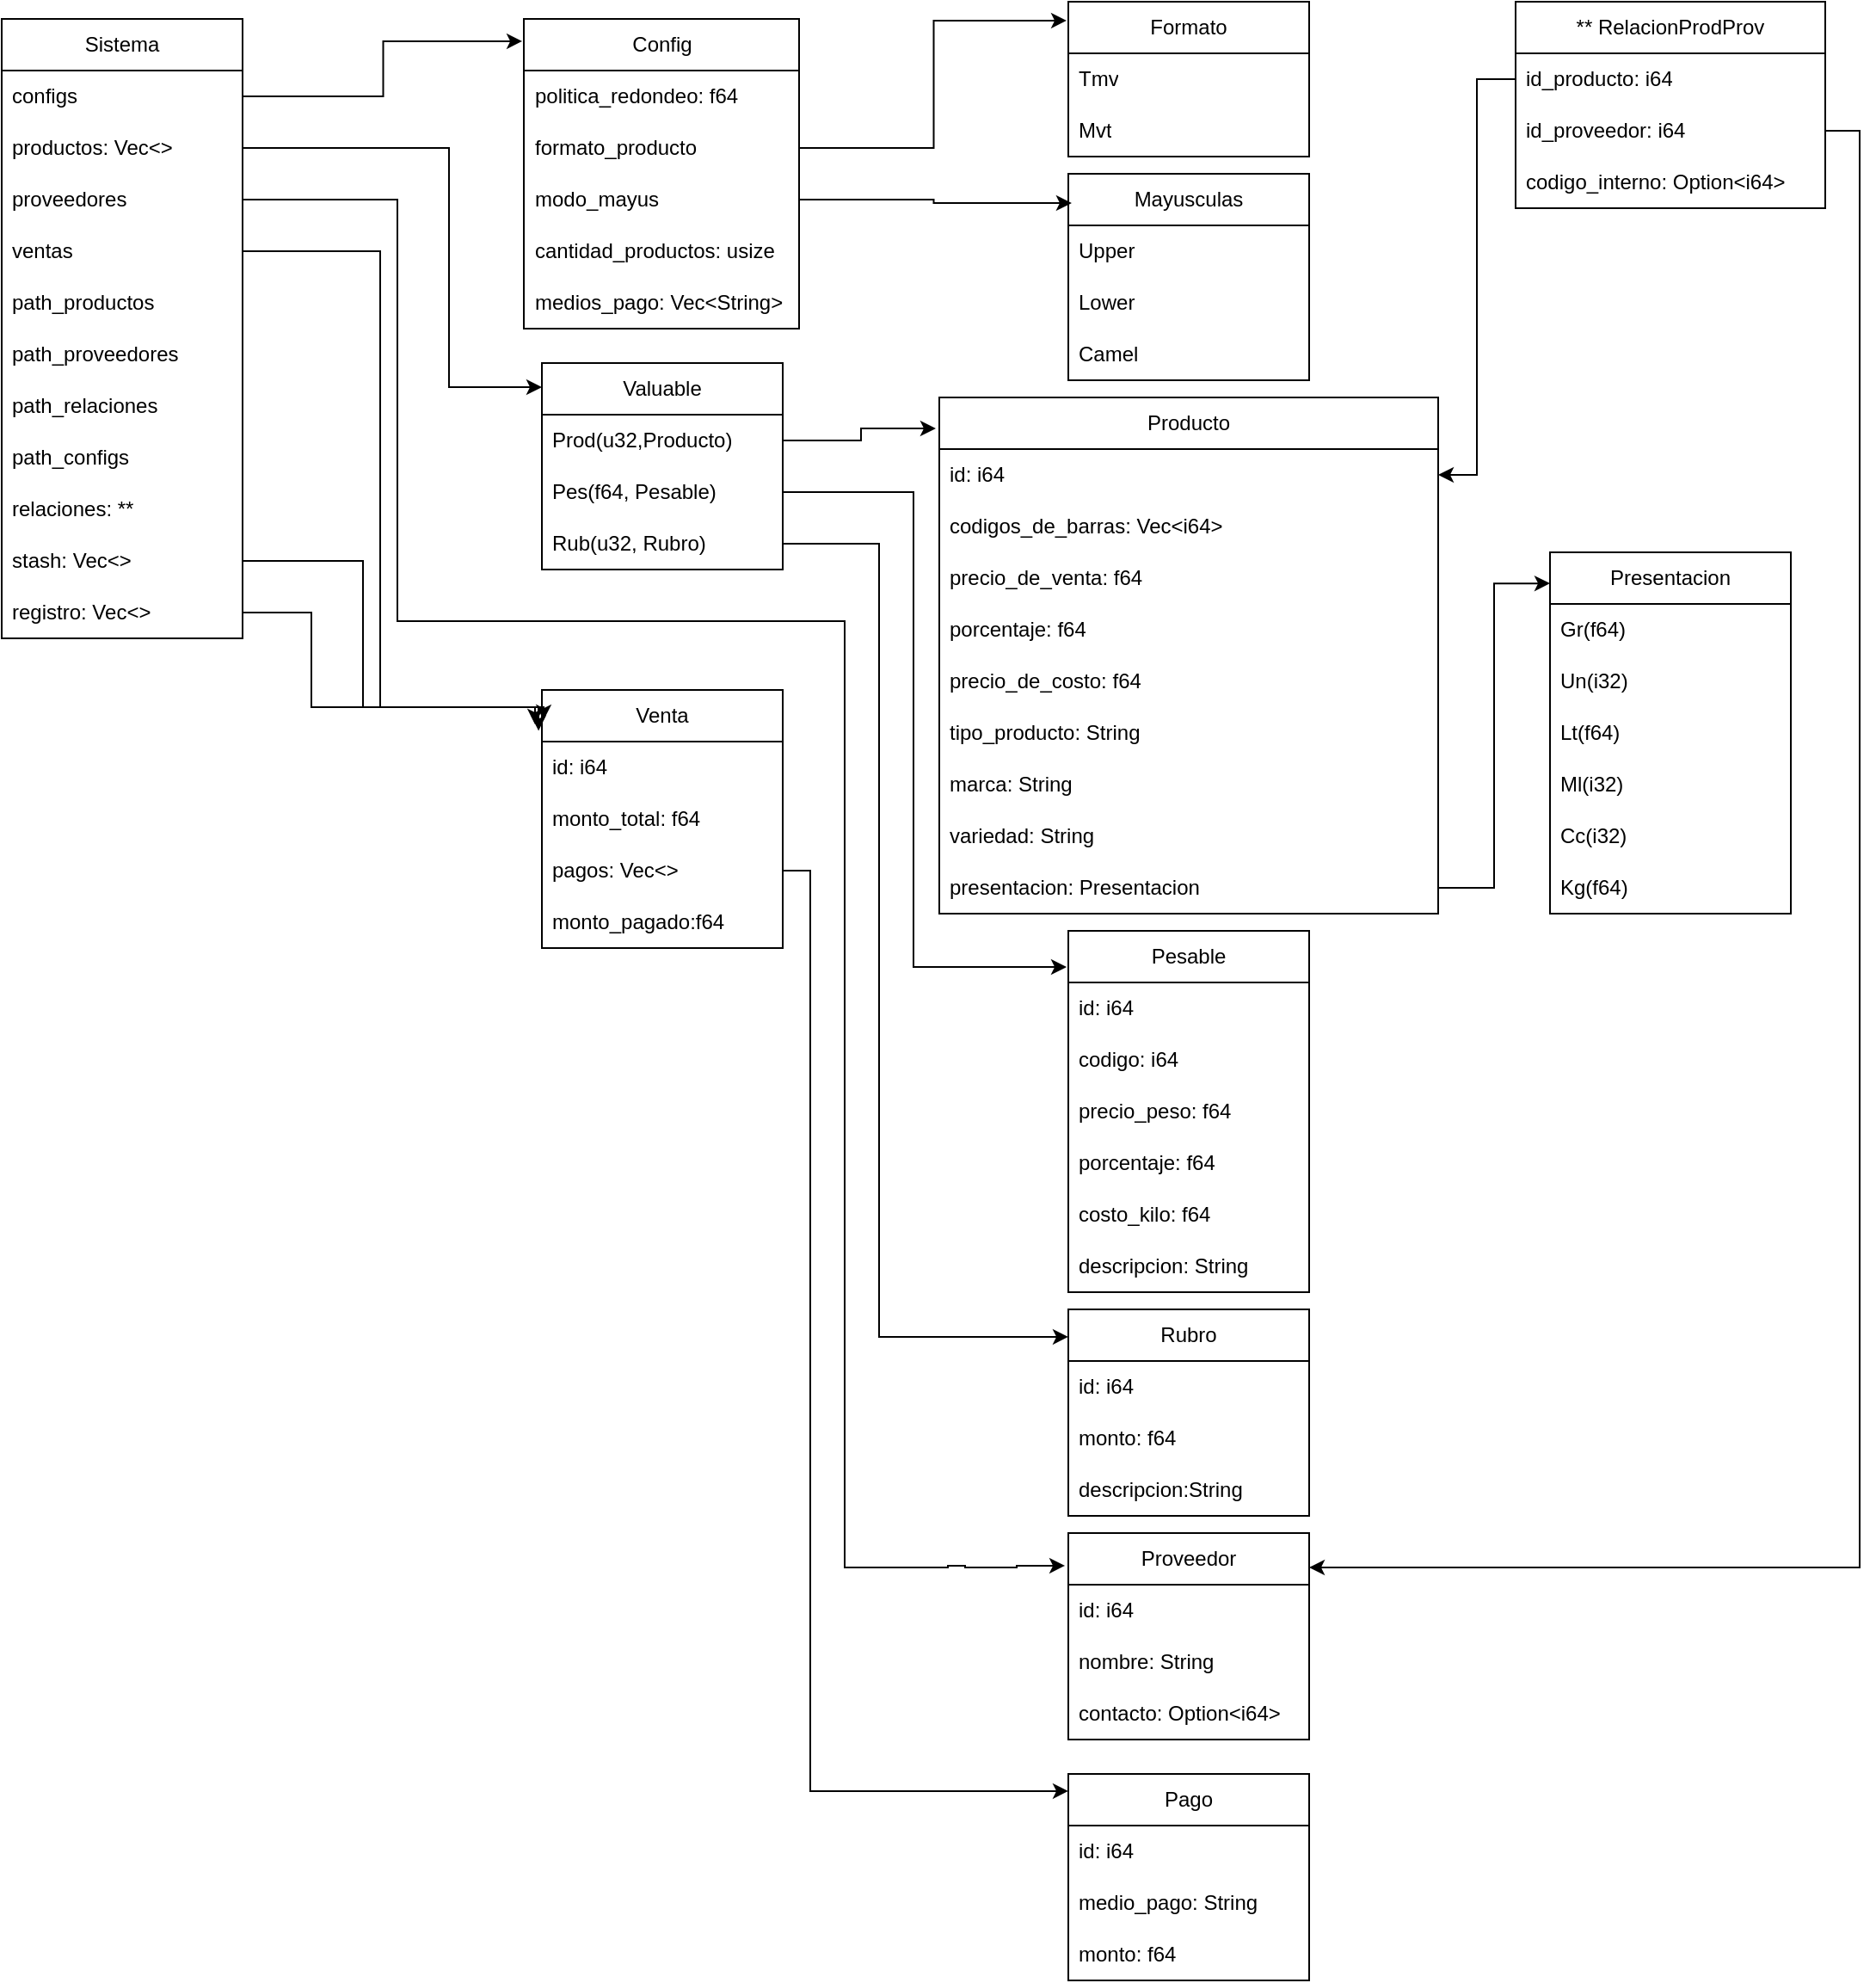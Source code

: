 <mxfile version="22.1.16" type="github">
  <diagram name="Página-1" id="ZlQyiPSFrL7CcYV8kKTX">
    <mxGraphModel dx="880" dy="452" grid="1" gridSize="10" guides="1" tooltips="1" connect="1" arrows="1" fold="1" page="1" pageScale="1" pageWidth="827" pageHeight="1169" math="0" shadow="0">
      <root>
        <mxCell id="0" />
        <mxCell id="1" parent="0" />
        <mxCell id="BwbXATqt2oTvsvLEoZ2m-17" value="Sistema" style="swimlane;fontStyle=0;childLayout=stackLayout;horizontal=1;startSize=30;horizontalStack=0;resizeParent=1;resizeParentMax=0;resizeLast=0;collapsible=1;marginBottom=0;whiteSpace=wrap;html=1;" parent="1" vertex="1">
          <mxGeometry x="30" y="20" width="140" height="360" as="geometry" />
        </mxCell>
        <mxCell id="BwbXATqt2oTvsvLEoZ2m-18" value="configs" style="text;strokeColor=none;fillColor=none;align=left;verticalAlign=middle;spacingLeft=4;spacingRight=4;overflow=hidden;points=[[0,0.5],[1,0.5]];portConstraint=eastwest;rotatable=0;whiteSpace=wrap;html=1;" parent="BwbXATqt2oTvsvLEoZ2m-17" vertex="1">
          <mxGeometry y="30" width="140" height="30" as="geometry" />
        </mxCell>
        <mxCell id="BwbXATqt2oTvsvLEoZ2m-19" value="productos: Vec&amp;lt;&amp;gt;" style="text;strokeColor=none;fillColor=none;align=left;verticalAlign=middle;spacingLeft=4;spacingRight=4;overflow=hidden;points=[[0,0.5],[1,0.5]];portConstraint=eastwest;rotatable=0;whiteSpace=wrap;html=1;" parent="BwbXATqt2oTvsvLEoZ2m-17" vertex="1">
          <mxGeometry y="60" width="140" height="30" as="geometry" />
        </mxCell>
        <mxCell id="BwbXATqt2oTvsvLEoZ2m-21" value="&lt;div&gt;proveedores&lt;/div&gt;" style="text;strokeColor=none;fillColor=none;align=left;verticalAlign=middle;spacingLeft=4;spacingRight=4;overflow=hidden;points=[[0,0.5],[1,0.5]];portConstraint=eastwest;rotatable=0;whiteSpace=wrap;html=1;" parent="BwbXATqt2oTvsvLEoZ2m-17" vertex="1">
          <mxGeometry y="90" width="140" height="30" as="geometry" />
        </mxCell>
        <mxCell id="BwbXATqt2oTvsvLEoZ2m-20" value="ventas" style="text;strokeColor=none;fillColor=none;align=left;verticalAlign=middle;spacingLeft=4;spacingRight=4;overflow=hidden;points=[[0,0.5],[1,0.5]];portConstraint=eastwest;rotatable=0;whiteSpace=wrap;html=1;" parent="BwbXATqt2oTvsvLEoZ2m-17" vertex="1">
          <mxGeometry y="120" width="140" height="30" as="geometry" />
        </mxCell>
        <mxCell id="BwbXATqt2oTvsvLEoZ2m-22" value="path_productos" style="text;strokeColor=none;fillColor=none;align=left;verticalAlign=middle;spacingLeft=4;spacingRight=4;overflow=hidden;points=[[0,0.5],[1,0.5]];portConstraint=eastwest;rotatable=0;whiteSpace=wrap;html=1;" parent="BwbXATqt2oTvsvLEoZ2m-17" vertex="1">
          <mxGeometry y="150" width="140" height="30" as="geometry" />
        </mxCell>
        <mxCell id="BwbXATqt2oTvsvLEoZ2m-23" value="path_proveedores" style="text;strokeColor=none;fillColor=none;align=left;verticalAlign=middle;spacingLeft=4;spacingRight=4;overflow=hidden;points=[[0,0.5],[1,0.5]];portConstraint=eastwest;rotatable=0;whiteSpace=wrap;html=1;" parent="BwbXATqt2oTvsvLEoZ2m-17" vertex="1">
          <mxGeometry y="180" width="140" height="30" as="geometry" />
        </mxCell>
        <mxCell id="BwbXATqt2oTvsvLEoZ2m-24" value="path_relaciones" style="text;strokeColor=none;fillColor=none;align=left;verticalAlign=middle;spacingLeft=4;spacingRight=4;overflow=hidden;points=[[0,0.5],[1,0.5]];portConstraint=eastwest;rotatable=0;whiteSpace=wrap;html=1;" parent="BwbXATqt2oTvsvLEoZ2m-17" vertex="1">
          <mxGeometry y="210" width="140" height="30" as="geometry" />
        </mxCell>
        <mxCell id="BwbXATqt2oTvsvLEoZ2m-25" value="path_configs" style="text;strokeColor=none;fillColor=none;align=left;verticalAlign=middle;spacingLeft=4;spacingRight=4;overflow=hidden;points=[[0,0.5],[1,0.5]];portConstraint=eastwest;rotatable=0;whiteSpace=wrap;html=1;" parent="BwbXATqt2oTvsvLEoZ2m-17" vertex="1">
          <mxGeometry y="240" width="140" height="30" as="geometry" />
        </mxCell>
        <mxCell id="BwbXATqt2oTvsvLEoZ2m-26" value="relaciones: **" style="text;strokeColor=none;fillColor=none;align=left;verticalAlign=middle;spacingLeft=4;spacingRight=4;overflow=hidden;points=[[0,0.5],[1,0.5]];portConstraint=eastwest;rotatable=0;whiteSpace=wrap;html=1;" parent="BwbXATqt2oTvsvLEoZ2m-17" vertex="1">
          <mxGeometry y="270" width="140" height="30" as="geometry" />
        </mxCell>
        <mxCell id="s-AQUnNr_DGzZ8hFgdeD-7" style="edgeStyle=orthogonalEdgeStyle;rounded=0;orthogonalLoop=1;jettySize=auto;html=1;" parent="BwbXATqt2oTvsvLEoZ2m-17" source="BwbXATqt2oTvsvLEoZ2m-27" edge="1">
          <mxGeometry relative="1" as="geometry">
            <mxPoint x="310" y="410" as="targetPoint" />
            <Array as="points">
              <mxPoint x="210" y="315" />
              <mxPoint x="210" y="400" />
              <mxPoint x="310" y="400" />
            </Array>
          </mxGeometry>
        </mxCell>
        <mxCell id="BwbXATqt2oTvsvLEoZ2m-27" value="stash: Vec&amp;lt;&amp;gt;" style="text;strokeColor=none;fillColor=none;align=left;verticalAlign=middle;spacingLeft=4;spacingRight=4;overflow=hidden;points=[[0,0.5],[1,0.5]];portConstraint=eastwest;rotatable=0;whiteSpace=wrap;html=1;" parent="BwbXATqt2oTvsvLEoZ2m-17" vertex="1">
          <mxGeometry y="300" width="140" height="30" as="geometry" />
        </mxCell>
        <mxCell id="BwbXATqt2oTvsvLEoZ2m-28" value="registro: Vec&amp;lt;&amp;gt;" style="text;strokeColor=none;fillColor=none;align=left;verticalAlign=middle;spacingLeft=4;spacingRight=4;overflow=hidden;points=[[0,0.5],[1,0.5]];portConstraint=eastwest;rotatable=0;whiteSpace=wrap;html=1;" parent="BwbXATqt2oTvsvLEoZ2m-17" vertex="1">
          <mxGeometry y="330" width="140" height="30" as="geometry" />
        </mxCell>
        <mxCell id="BwbXATqt2oTvsvLEoZ2m-29" value="&lt;div&gt;Config&lt;/div&gt;" style="swimlane;fontStyle=0;childLayout=stackLayout;horizontal=1;startSize=30;horizontalStack=0;resizeParent=1;resizeParentMax=0;resizeLast=0;collapsible=1;marginBottom=0;whiteSpace=wrap;html=1;" parent="1" vertex="1">
          <mxGeometry x="333.5" y="20" width="160" height="180" as="geometry" />
        </mxCell>
        <mxCell id="BwbXATqt2oTvsvLEoZ2m-30" value="politica_redondeo: f64" style="text;strokeColor=none;fillColor=none;align=left;verticalAlign=middle;spacingLeft=4;spacingRight=4;overflow=hidden;points=[[0,0.5],[1,0.5]];portConstraint=eastwest;rotatable=0;whiteSpace=wrap;html=1;" parent="BwbXATqt2oTvsvLEoZ2m-29" vertex="1">
          <mxGeometry y="30" width="160" height="30" as="geometry" />
        </mxCell>
        <mxCell id="BwbXATqt2oTvsvLEoZ2m-31" value="formato_producto" style="text;strokeColor=none;fillColor=none;align=left;verticalAlign=middle;spacingLeft=4;spacingRight=4;overflow=hidden;points=[[0,0.5],[1,0.5]];portConstraint=eastwest;rotatable=0;whiteSpace=wrap;html=1;" parent="BwbXATqt2oTvsvLEoZ2m-29" vertex="1">
          <mxGeometry y="60" width="160" height="30" as="geometry" />
        </mxCell>
        <mxCell id="BwbXATqt2oTvsvLEoZ2m-32" value="modo_mayus" style="text;strokeColor=none;fillColor=none;align=left;verticalAlign=middle;spacingLeft=4;spacingRight=4;overflow=hidden;points=[[0,0.5],[1,0.5]];portConstraint=eastwest;rotatable=0;whiteSpace=wrap;html=1;" parent="BwbXATqt2oTvsvLEoZ2m-29" vertex="1">
          <mxGeometry y="90" width="160" height="30" as="geometry" />
        </mxCell>
        <mxCell id="BwbXATqt2oTvsvLEoZ2m-33" value="cantidad_productos: usize" style="text;strokeColor=none;fillColor=none;align=left;verticalAlign=middle;spacingLeft=4;spacingRight=4;overflow=hidden;points=[[0,0.5],[1,0.5]];portConstraint=eastwest;rotatable=0;whiteSpace=wrap;html=1;" parent="BwbXATqt2oTvsvLEoZ2m-29" vertex="1">
          <mxGeometry y="120" width="160" height="30" as="geometry" />
        </mxCell>
        <mxCell id="BwbXATqt2oTvsvLEoZ2m-34" value="medios_pago: Vec&amp;lt;String&amp;gt;" style="text;strokeColor=none;fillColor=none;align=left;verticalAlign=middle;spacingLeft=4;spacingRight=4;overflow=hidden;points=[[0,0.5],[1,0.5]];portConstraint=eastwest;rotatable=0;whiteSpace=wrap;html=1;" parent="BwbXATqt2oTvsvLEoZ2m-29" vertex="1">
          <mxGeometry y="150" width="160" height="30" as="geometry" />
        </mxCell>
        <mxCell id="BwbXATqt2oTvsvLEoZ2m-35" style="edgeStyle=orthogonalEdgeStyle;rounded=0;orthogonalLoop=1;jettySize=auto;html=1;entryX=-0.006;entryY=0.072;entryDx=0;entryDy=0;entryPerimeter=0;" parent="1" source="BwbXATqt2oTvsvLEoZ2m-18" target="BwbXATqt2oTvsvLEoZ2m-29" edge="1">
          <mxGeometry relative="1" as="geometry" />
        </mxCell>
        <mxCell id="BwbXATqt2oTvsvLEoZ2m-36" value="Formato" style="swimlane;fontStyle=0;childLayout=stackLayout;horizontal=1;startSize=30;horizontalStack=0;resizeParent=1;resizeParentMax=0;resizeLast=0;collapsible=1;marginBottom=0;whiteSpace=wrap;html=1;" parent="1" vertex="1">
          <mxGeometry x="650" y="10" width="140" height="90" as="geometry">
            <mxRectangle x="650" y="10" width="90" height="30" as="alternateBounds" />
          </mxGeometry>
        </mxCell>
        <mxCell id="BwbXATqt2oTvsvLEoZ2m-37" value="Tmv" style="text;strokeColor=none;fillColor=none;align=left;verticalAlign=middle;spacingLeft=4;spacingRight=4;overflow=hidden;points=[[0,0.5],[1,0.5]];portConstraint=eastwest;rotatable=0;whiteSpace=wrap;html=1;" parent="BwbXATqt2oTvsvLEoZ2m-36" vertex="1">
          <mxGeometry y="30" width="140" height="30" as="geometry" />
        </mxCell>
        <mxCell id="BwbXATqt2oTvsvLEoZ2m-38" value="Mvt" style="text;strokeColor=none;fillColor=none;align=left;verticalAlign=middle;spacingLeft=4;spacingRight=4;overflow=hidden;points=[[0,0.5],[1,0.5]];portConstraint=eastwest;rotatable=0;whiteSpace=wrap;html=1;" parent="BwbXATqt2oTvsvLEoZ2m-36" vertex="1">
          <mxGeometry y="60" width="140" height="30" as="geometry" />
        </mxCell>
        <mxCell id="BwbXATqt2oTvsvLEoZ2m-40" style="edgeStyle=orthogonalEdgeStyle;rounded=0;orthogonalLoop=1;jettySize=auto;html=1;entryX=-0.007;entryY=0.122;entryDx=0;entryDy=0;entryPerimeter=0;" parent="1" source="BwbXATqt2oTvsvLEoZ2m-31" target="BwbXATqt2oTvsvLEoZ2m-36" edge="1">
          <mxGeometry relative="1" as="geometry" />
        </mxCell>
        <mxCell id="BwbXATqt2oTvsvLEoZ2m-41" value="Mayusculas" style="swimlane;fontStyle=0;childLayout=stackLayout;horizontal=1;startSize=30;horizontalStack=0;resizeParent=1;resizeParentMax=0;resizeLast=0;collapsible=1;marginBottom=0;whiteSpace=wrap;html=1;" parent="1" vertex="1">
          <mxGeometry x="650" y="110" width="140" height="120" as="geometry" />
        </mxCell>
        <mxCell id="BwbXATqt2oTvsvLEoZ2m-42" value="Upper" style="text;strokeColor=none;fillColor=none;align=left;verticalAlign=middle;spacingLeft=4;spacingRight=4;overflow=hidden;points=[[0,0.5],[1,0.5]];portConstraint=eastwest;rotatable=0;whiteSpace=wrap;html=1;" parent="BwbXATqt2oTvsvLEoZ2m-41" vertex="1">
          <mxGeometry y="30" width="140" height="30" as="geometry" />
        </mxCell>
        <mxCell id="BwbXATqt2oTvsvLEoZ2m-43" value="Lower" style="text;strokeColor=none;fillColor=none;align=left;verticalAlign=middle;spacingLeft=4;spacingRight=4;overflow=hidden;points=[[0,0.5],[1,0.5]];portConstraint=eastwest;rotatable=0;whiteSpace=wrap;html=1;" parent="BwbXATqt2oTvsvLEoZ2m-41" vertex="1">
          <mxGeometry y="60" width="140" height="30" as="geometry" />
        </mxCell>
        <mxCell id="BwbXATqt2oTvsvLEoZ2m-44" value="Camel" style="text;strokeColor=none;fillColor=none;align=left;verticalAlign=middle;spacingLeft=4;spacingRight=4;overflow=hidden;points=[[0,0.5],[1,0.5]];portConstraint=eastwest;rotatable=0;whiteSpace=wrap;html=1;" parent="BwbXATqt2oTvsvLEoZ2m-41" vertex="1">
          <mxGeometry y="90" width="140" height="30" as="geometry" />
        </mxCell>
        <mxCell id="BwbXATqt2oTvsvLEoZ2m-45" style="edgeStyle=orthogonalEdgeStyle;rounded=0;orthogonalLoop=1;jettySize=auto;html=1;entryX=0.014;entryY=0.142;entryDx=0;entryDy=0;entryPerimeter=0;" parent="1" source="BwbXATqt2oTvsvLEoZ2m-32" target="BwbXATqt2oTvsvLEoZ2m-41" edge="1">
          <mxGeometry relative="1" as="geometry" />
        </mxCell>
        <mxCell id="BwbXATqt2oTvsvLEoZ2m-46" value="Valuable" style="swimlane;fontStyle=0;childLayout=stackLayout;horizontal=1;startSize=30;horizontalStack=0;resizeParent=1;resizeParentMax=0;resizeLast=0;collapsible=1;marginBottom=0;whiteSpace=wrap;html=1;" parent="1" vertex="1">
          <mxGeometry x="344" y="220" width="140" height="120" as="geometry" />
        </mxCell>
        <mxCell id="BwbXATqt2oTvsvLEoZ2m-47" value="Prod(u32,Producto)" style="text;strokeColor=none;fillColor=none;align=left;verticalAlign=middle;spacingLeft=4;spacingRight=4;overflow=hidden;points=[[0,0.5],[1,0.5]];portConstraint=eastwest;rotatable=0;whiteSpace=wrap;html=1;" parent="BwbXATqt2oTvsvLEoZ2m-46" vertex="1">
          <mxGeometry y="30" width="140" height="30" as="geometry" />
        </mxCell>
        <mxCell id="BwbXATqt2oTvsvLEoZ2m-48" value="Pes(f64, Pesable)" style="text;strokeColor=none;fillColor=none;align=left;verticalAlign=middle;spacingLeft=4;spacingRight=4;overflow=hidden;points=[[0,0.5],[1,0.5]];portConstraint=eastwest;rotatable=0;whiteSpace=wrap;html=1;" parent="BwbXATqt2oTvsvLEoZ2m-46" vertex="1">
          <mxGeometry y="60" width="140" height="30" as="geometry" />
        </mxCell>
        <mxCell id="BwbXATqt2oTvsvLEoZ2m-49" value="Rub(u32, Rubro)" style="text;strokeColor=none;fillColor=none;align=left;verticalAlign=middle;spacingLeft=4;spacingRight=4;overflow=hidden;points=[[0,0.5],[1,0.5]];portConstraint=eastwest;rotatable=0;whiteSpace=wrap;html=1;" parent="BwbXATqt2oTvsvLEoZ2m-46" vertex="1">
          <mxGeometry y="90" width="140" height="30" as="geometry" />
        </mxCell>
        <mxCell id="BwbXATqt2oTvsvLEoZ2m-50" style="edgeStyle=orthogonalEdgeStyle;rounded=0;orthogonalLoop=1;jettySize=auto;html=1;entryX=0;entryY=0.117;entryDx=0;entryDy=0;entryPerimeter=0;" parent="1" source="BwbXATqt2oTvsvLEoZ2m-19" target="BwbXATqt2oTvsvLEoZ2m-46" edge="1">
          <mxGeometry relative="1" as="geometry">
            <Array as="points">
              <mxPoint x="290" y="95" />
              <mxPoint x="290" y="234" />
            </Array>
          </mxGeometry>
        </mxCell>
        <mxCell id="BwbXATqt2oTvsvLEoZ2m-51" value="Producto" style="swimlane;fontStyle=0;childLayout=stackLayout;horizontal=1;startSize=30;horizontalStack=0;resizeParent=1;resizeParentMax=0;resizeLast=0;collapsible=1;marginBottom=0;whiteSpace=wrap;html=1;" parent="1" vertex="1">
          <mxGeometry x="575" y="240" width="290" height="300" as="geometry">
            <mxRectangle x="575" y="240" width="90" height="30" as="alternateBounds" />
          </mxGeometry>
        </mxCell>
        <mxCell id="BwbXATqt2oTvsvLEoZ2m-52" value="id: i64" style="text;strokeColor=none;fillColor=none;align=left;verticalAlign=middle;spacingLeft=4;spacingRight=4;overflow=hidden;points=[[0,0.5],[1,0.5]];portConstraint=eastwest;rotatable=0;whiteSpace=wrap;html=1;" parent="BwbXATqt2oTvsvLEoZ2m-51" vertex="1">
          <mxGeometry y="30" width="290" height="30" as="geometry" />
        </mxCell>
        <mxCell id="BwbXATqt2oTvsvLEoZ2m-53" value="&lt;div&gt;codigos_de_barras: Vec&amp;lt;i64&amp;gt;&lt;/div&gt;" style="text;strokeColor=none;fillColor=none;align=left;verticalAlign=middle;spacingLeft=4;spacingRight=4;overflow=hidden;points=[[0,0.5],[1,0.5]];portConstraint=eastwest;rotatable=0;whiteSpace=wrap;html=1;" parent="BwbXATqt2oTvsvLEoZ2m-51" vertex="1">
          <mxGeometry y="60" width="290" height="30" as="geometry" />
        </mxCell>
        <mxCell id="BwbXATqt2oTvsvLEoZ2m-54" value="precio_de_venta: f64" style="text;strokeColor=none;fillColor=none;align=left;verticalAlign=middle;spacingLeft=4;spacingRight=4;overflow=hidden;points=[[0,0.5],[1,0.5]];portConstraint=eastwest;rotatable=0;whiteSpace=wrap;html=1;" parent="BwbXATqt2oTvsvLEoZ2m-51" vertex="1">
          <mxGeometry y="90" width="290" height="30" as="geometry" />
        </mxCell>
        <mxCell id="BwbXATqt2oTvsvLEoZ2m-62" value="porcentaje: f64" style="text;strokeColor=none;fillColor=none;align=left;verticalAlign=middle;spacingLeft=4;spacingRight=4;overflow=hidden;points=[[0,0.5],[1,0.5]];portConstraint=eastwest;rotatable=0;whiteSpace=wrap;html=1;" parent="BwbXATqt2oTvsvLEoZ2m-51" vertex="1">
          <mxGeometry y="120" width="290" height="30" as="geometry" />
        </mxCell>
        <mxCell id="BwbXATqt2oTvsvLEoZ2m-64" value="precio_de_costo: f64" style="text;strokeColor=none;fillColor=none;align=left;verticalAlign=middle;spacingLeft=4;spacingRight=4;overflow=hidden;points=[[0,0.5],[1,0.5]];portConstraint=eastwest;rotatable=0;whiteSpace=wrap;html=1;" parent="BwbXATqt2oTvsvLEoZ2m-51" vertex="1">
          <mxGeometry y="150" width="290" height="30" as="geometry" />
        </mxCell>
        <mxCell id="BwbXATqt2oTvsvLEoZ2m-65" value="tipo_producto: String" style="text;strokeColor=none;fillColor=none;align=left;verticalAlign=middle;spacingLeft=4;spacingRight=4;overflow=hidden;points=[[0,0.5],[1,0.5]];portConstraint=eastwest;rotatable=0;whiteSpace=wrap;html=1;" parent="BwbXATqt2oTvsvLEoZ2m-51" vertex="1">
          <mxGeometry y="180" width="290" height="30" as="geometry" />
        </mxCell>
        <mxCell id="BwbXATqt2oTvsvLEoZ2m-66" value="&lt;div&gt;marca: String&lt;/div&gt;" style="text;strokeColor=none;fillColor=none;align=left;verticalAlign=middle;spacingLeft=4;spacingRight=4;overflow=hidden;points=[[0,0.5],[1,0.5]];portConstraint=eastwest;rotatable=0;whiteSpace=wrap;html=1;" parent="BwbXATqt2oTvsvLEoZ2m-51" vertex="1">
          <mxGeometry y="210" width="290" height="30" as="geometry" />
        </mxCell>
        <mxCell id="BwbXATqt2oTvsvLEoZ2m-68" value="&lt;div&gt;variedad: String&lt;/div&gt;" style="text;strokeColor=none;fillColor=none;align=left;verticalAlign=middle;spacingLeft=4;spacingRight=4;overflow=hidden;points=[[0,0.5],[1,0.5]];portConstraint=eastwest;rotatable=0;whiteSpace=wrap;html=1;" parent="BwbXATqt2oTvsvLEoZ2m-51" vertex="1">
          <mxGeometry y="240" width="290" height="30" as="geometry" />
        </mxCell>
        <mxCell id="wwDt5PnmIW3J-W7OaU7V-3" value="presentacion: Presentacion" style="text;strokeColor=none;fillColor=none;align=left;verticalAlign=middle;spacingLeft=4;spacingRight=4;overflow=hidden;points=[[0,0.5],[1,0.5]];portConstraint=eastwest;rotatable=0;whiteSpace=wrap;html=1;" parent="BwbXATqt2oTvsvLEoZ2m-51" vertex="1">
          <mxGeometry y="270" width="290" height="30" as="geometry" />
        </mxCell>
        <mxCell id="BwbXATqt2oTvsvLEoZ2m-63" style="edgeStyle=orthogonalEdgeStyle;rounded=0;orthogonalLoop=1;jettySize=auto;html=1;entryX=-0.007;entryY=0.06;entryDx=0;entryDy=0;entryPerimeter=0;" parent="1" source="BwbXATqt2oTvsvLEoZ2m-47" target="BwbXATqt2oTvsvLEoZ2m-51" edge="1">
          <mxGeometry relative="1" as="geometry">
            <mxPoint x="560" y="251" as="targetPoint" />
          </mxGeometry>
        </mxCell>
        <mxCell id="wwDt5PnmIW3J-W7OaU7V-4" value="Presentacion" style="swimlane;fontStyle=0;childLayout=stackLayout;horizontal=1;startSize=30;horizontalStack=0;resizeParent=1;resizeParentMax=0;resizeLast=0;collapsible=1;marginBottom=0;whiteSpace=wrap;html=1;" parent="1" vertex="1">
          <mxGeometry x="930" y="330" width="140" height="210" as="geometry" />
        </mxCell>
        <mxCell id="wwDt5PnmIW3J-W7OaU7V-5" value="Gr(f64)" style="text;strokeColor=none;fillColor=none;align=left;verticalAlign=middle;spacingLeft=4;spacingRight=4;overflow=hidden;points=[[0,0.5],[1,0.5]];portConstraint=eastwest;rotatable=0;whiteSpace=wrap;html=1;" parent="wwDt5PnmIW3J-W7OaU7V-4" vertex="1">
          <mxGeometry y="30" width="140" height="30" as="geometry" />
        </mxCell>
        <mxCell id="wwDt5PnmIW3J-W7OaU7V-6" value="Un(i32)" style="text;strokeColor=none;fillColor=none;align=left;verticalAlign=middle;spacingLeft=4;spacingRight=4;overflow=hidden;points=[[0,0.5],[1,0.5]];portConstraint=eastwest;rotatable=0;whiteSpace=wrap;html=1;" parent="wwDt5PnmIW3J-W7OaU7V-4" vertex="1">
          <mxGeometry y="60" width="140" height="30" as="geometry" />
        </mxCell>
        <mxCell id="wwDt5PnmIW3J-W7OaU7V-7" value="Lt(f64)" style="text;strokeColor=none;fillColor=none;align=left;verticalAlign=middle;spacingLeft=4;spacingRight=4;overflow=hidden;points=[[0,0.5],[1,0.5]];portConstraint=eastwest;rotatable=0;whiteSpace=wrap;html=1;" parent="wwDt5PnmIW3J-W7OaU7V-4" vertex="1">
          <mxGeometry y="90" width="140" height="30" as="geometry" />
        </mxCell>
        <mxCell id="wwDt5PnmIW3J-W7OaU7V-8" value="Ml(i32)" style="text;strokeColor=none;fillColor=none;align=left;verticalAlign=middle;spacingLeft=4;spacingRight=4;overflow=hidden;points=[[0,0.5],[1,0.5]];portConstraint=eastwest;rotatable=0;whiteSpace=wrap;html=1;" parent="wwDt5PnmIW3J-W7OaU7V-4" vertex="1">
          <mxGeometry y="120" width="140" height="30" as="geometry" />
        </mxCell>
        <mxCell id="wwDt5PnmIW3J-W7OaU7V-9" value="Cc(i32)" style="text;strokeColor=none;fillColor=none;align=left;verticalAlign=middle;spacingLeft=4;spacingRight=4;overflow=hidden;points=[[0,0.5],[1,0.5]];portConstraint=eastwest;rotatable=0;whiteSpace=wrap;html=1;" parent="wwDt5PnmIW3J-W7OaU7V-4" vertex="1">
          <mxGeometry y="150" width="140" height="30" as="geometry" />
        </mxCell>
        <mxCell id="wwDt5PnmIW3J-W7OaU7V-10" value="Kg(f64)" style="text;strokeColor=none;fillColor=none;align=left;verticalAlign=middle;spacingLeft=4;spacingRight=4;overflow=hidden;points=[[0,0.5],[1,0.5]];portConstraint=eastwest;rotatable=0;whiteSpace=wrap;html=1;" parent="wwDt5PnmIW3J-W7OaU7V-4" vertex="1">
          <mxGeometry y="180" width="140" height="30" as="geometry" />
        </mxCell>
        <mxCell id="wwDt5PnmIW3J-W7OaU7V-11" style="edgeStyle=orthogonalEdgeStyle;rounded=0;orthogonalLoop=1;jettySize=auto;html=1;entryX=0;entryY=0.086;entryDx=0;entryDy=0;entryPerimeter=0;" parent="1" source="wwDt5PnmIW3J-W7OaU7V-3" target="wwDt5PnmIW3J-W7OaU7V-4" edge="1">
          <mxGeometry relative="1" as="geometry" />
        </mxCell>
        <mxCell id="wwDt5PnmIW3J-W7OaU7V-12" value="Pesable" style="swimlane;fontStyle=0;childLayout=stackLayout;horizontal=1;startSize=30;horizontalStack=0;resizeParent=1;resizeParentMax=0;resizeLast=0;collapsible=1;marginBottom=0;whiteSpace=wrap;html=1;" parent="1" vertex="1">
          <mxGeometry x="650" y="550" width="140" height="210" as="geometry" />
        </mxCell>
        <mxCell id="wwDt5PnmIW3J-W7OaU7V-13" value="id: i64" style="text;strokeColor=none;fillColor=none;align=left;verticalAlign=middle;spacingLeft=4;spacingRight=4;overflow=hidden;points=[[0,0.5],[1,0.5]];portConstraint=eastwest;rotatable=0;whiteSpace=wrap;html=1;" parent="wwDt5PnmIW3J-W7OaU7V-12" vertex="1">
          <mxGeometry y="30" width="140" height="30" as="geometry" />
        </mxCell>
        <mxCell id="wwDt5PnmIW3J-W7OaU7V-14" value="codigo: i64" style="text;strokeColor=none;fillColor=none;align=left;verticalAlign=middle;spacingLeft=4;spacingRight=4;overflow=hidden;points=[[0,0.5],[1,0.5]];portConstraint=eastwest;rotatable=0;whiteSpace=wrap;html=1;" parent="wwDt5PnmIW3J-W7OaU7V-12" vertex="1">
          <mxGeometry y="60" width="140" height="30" as="geometry" />
        </mxCell>
        <mxCell id="wwDt5PnmIW3J-W7OaU7V-15" value="precio_peso: f64" style="text;strokeColor=none;fillColor=none;align=left;verticalAlign=middle;spacingLeft=4;spacingRight=4;overflow=hidden;points=[[0,0.5],[1,0.5]];portConstraint=eastwest;rotatable=0;whiteSpace=wrap;html=1;" parent="wwDt5PnmIW3J-W7OaU7V-12" vertex="1">
          <mxGeometry y="90" width="140" height="30" as="geometry" />
        </mxCell>
        <mxCell id="wwDt5PnmIW3J-W7OaU7V-17" value="porcentaje: f64" style="text;strokeColor=none;fillColor=none;align=left;verticalAlign=middle;spacingLeft=4;spacingRight=4;overflow=hidden;points=[[0,0.5],[1,0.5]];portConstraint=eastwest;rotatable=0;whiteSpace=wrap;html=1;" parent="wwDt5PnmIW3J-W7OaU7V-12" vertex="1">
          <mxGeometry y="120" width="140" height="30" as="geometry" />
        </mxCell>
        <mxCell id="wwDt5PnmIW3J-W7OaU7V-18" value="costo_kilo: f64" style="text;strokeColor=none;fillColor=none;align=left;verticalAlign=middle;spacingLeft=4;spacingRight=4;overflow=hidden;points=[[0,0.5],[1,0.5]];portConstraint=eastwest;rotatable=0;whiteSpace=wrap;html=1;" parent="wwDt5PnmIW3J-W7OaU7V-12" vertex="1">
          <mxGeometry y="150" width="140" height="30" as="geometry" />
        </mxCell>
        <mxCell id="wwDt5PnmIW3J-W7OaU7V-19" value="descripcion: String" style="text;strokeColor=none;fillColor=none;align=left;verticalAlign=middle;spacingLeft=4;spacingRight=4;overflow=hidden;points=[[0,0.5],[1,0.5]];portConstraint=eastwest;rotatable=0;whiteSpace=wrap;html=1;" parent="wwDt5PnmIW3J-W7OaU7V-12" vertex="1">
          <mxGeometry y="180" width="140" height="30" as="geometry" />
        </mxCell>
        <mxCell id="wwDt5PnmIW3J-W7OaU7V-20" style="edgeStyle=orthogonalEdgeStyle;rounded=0;orthogonalLoop=1;jettySize=auto;html=1;entryX=-0.007;entryY=0.1;entryDx=0;entryDy=0;entryPerimeter=0;" parent="1" source="BwbXATqt2oTvsvLEoZ2m-48" target="wwDt5PnmIW3J-W7OaU7V-12" edge="1">
          <mxGeometry relative="1" as="geometry">
            <Array as="points">
              <mxPoint x="560" y="295" />
              <mxPoint x="560" y="571" />
            </Array>
          </mxGeometry>
        </mxCell>
        <mxCell id="wwDt5PnmIW3J-W7OaU7V-21" value="Rubro" style="swimlane;fontStyle=0;childLayout=stackLayout;horizontal=1;startSize=30;horizontalStack=0;resizeParent=1;resizeParentMax=0;resizeLast=0;collapsible=1;marginBottom=0;whiteSpace=wrap;html=1;" parent="1" vertex="1">
          <mxGeometry x="650" y="770" width="140" height="120" as="geometry" />
        </mxCell>
        <mxCell id="wwDt5PnmIW3J-W7OaU7V-22" value="id: i64" style="text;strokeColor=none;fillColor=none;align=left;verticalAlign=middle;spacingLeft=4;spacingRight=4;overflow=hidden;points=[[0,0.5],[1,0.5]];portConstraint=eastwest;rotatable=0;whiteSpace=wrap;html=1;" parent="wwDt5PnmIW3J-W7OaU7V-21" vertex="1">
          <mxGeometry y="30" width="140" height="30" as="geometry" />
        </mxCell>
        <mxCell id="wwDt5PnmIW3J-W7OaU7V-23" value="&lt;div&gt;monto: f64&lt;/div&gt;" style="text;strokeColor=none;fillColor=none;align=left;verticalAlign=middle;spacingLeft=4;spacingRight=4;overflow=hidden;points=[[0,0.5],[1,0.5]];portConstraint=eastwest;rotatable=0;whiteSpace=wrap;html=1;" parent="wwDt5PnmIW3J-W7OaU7V-21" vertex="1">
          <mxGeometry y="60" width="140" height="30" as="geometry" />
        </mxCell>
        <mxCell id="wwDt5PnmIW3J-W7OaU7V-24" value="descripcion:String" style="text;strokeColor=none;fillColor=none;align=left;verticalAlign=middle;spacingLeft=4;spacingRight=4;overflow=hidden;points=[[0,0.5],[1,0.5]];portConstraint=eastwest;rotatable=0;whiteSpace=wrap;html=1;" parent="wwDt5PnmIW3J-W7OaU7V-21" vertex="1">
          <mxGeometry y="90" width="140" height="30" as="geometry" />
        </mxCell>
        <mxCell id="wwDt5PnmIW3J-W7OaU7V-26" style="edgeStyle=orthogonalEdgeStyle;rounded=0;orthogonalLoop=1;jettySize=auto;html=1;entryX=0;entryY=0.133;entryDx=0;entryDy=0;entryPerimeter=0;" parent="1" source="BwbXATqt2oTvsvLEoZ2m-49" target="wwDt5PnmIW3J-W7OaU7V-21" edge="1">
          <mxGeometry relative="1" as="geometry">
            <Array as="points">
              <mxPoint x="540" y="325" />
              <mxPoint x="540" y="786" />
            </Array>
          </mxGeometry>
        </mxCell>
        <mxCell id="wwDt5PnmIW3J-W7OaU7V-27" value="** RelacionProdProv" style="swimlane;fontStyle=0;childLayout=stackLayout;horizontal=1;startSize=30;horizontalStack=0;resizeParent=1;resizeParentMax=0;resizeLast=0;collapsible=1;marginBottom=0;whiteSpace=wrap;html=1;" parent="1" vertex="1">
          <mxGeometry x="910" y="10" width="180" height="120" as="geometry" />
        </mxCell>
        <mxCell id="wwDt5PnmIW3J-W7OaU7V-28" value="id_producto: i64" style="text;strokeColor=none;fillColor=none;align=left;verticalAlign=middle;spacingLeft=4;spacingRight=4;overflow=hidden;points=[[0,0.5],[1,0.5]];portConstraint=eastwest;rotatable=0;whiteSpace=wrap;html=1;" parent="wwDt5PnmIW3J-W7OaU7V-27" vertex="1">
          <mxGeometry y="30" width="180" height="30" as="geometry" />
        </mxCell>
        <mxCell id="wwDt5PnmIW3J-W7OaU7V-29" value="id_proveedor: i64" style="text;strokeColor=none;fillColor=none;align=left;verticalAlign=middle;spacingLeft=4;spacingRight=4;overflow=hidden;points=[[0,0.5],[1,0.5]];portConstraint=eastwest;rotatable=0;whiteSpace=wrap;html=1;" parent="wwDt5PnmIW3J-W7OaU7V-27" vertex="1">
          <mxGeometry y="60" width="180" height="30" as="geometry" />
        </mxCell>
        <mxCell id="wwDt5PnmIW3J-W7OaU7V-30" value="codigo_interno: Option&amp;lt;i64&amp;gt;" style="text;strokeColor=none;fillColor=none;align=left;verticalAlign=middle;spacingLeft=4;spacingRight=4;overflow=hidden;points=[[0,0.5],[1,0.5]];portConstraint=eastwest;rotatable=0;whiteSpace=wrap;html=1;" parent="wwDt5PnmIW3J-W7OaU7V-27" vertex="1">
          <mxGeometry y="90" width="180" height="30" as="geometry" />
        </mxCell>
        <mxCell id="wwDt5PnmIW3J-W7OaU7V-31" style="edgeStyle=orthogonalEdgeStyle;rounded=0;orthogonalLoop=1;jettySize=auto;html=1;entryX=1;entryY=0.5;entryDx=0;entryDy=0;" parent="1" source="wwDt5PnmIW3J-W7OaU7V-28" target="BwbXATqt2oTvsvLEoZ2m-52" edge="1">
          <mxGeometry relative="1" as="geometry" />
        </mxCell>
        <mxCell id="wwDt5PnmIW3J-W7OaU7V-32" value="Proveedor" style="swimlane;fontStyle=0;childLayout=stackLayout;horizontal=1;startSize=30;horizontalStack=0;resizeParent=1;resizeParentMax=0;resizeLast=0;collapsible=1;marginBottom=0;whiteSpace=wrap;html=1;" parent="1" vertex="1">
          <mxGeometry x="650" y="900" width="140" height="120" as="geometry" />
        </mxCell>
        <mxCell id="wwDt5PnmIW3J-W7OaU7V-33" value="id: i64" style="text;strokeColor=none;fillColor=none;align=left;verticalAlign=middle;spacingLeft=4;spacingRight=4;overflow=hidden;points=[[0,0.5],[1,0.5]];portConstraint=eastwest;rotatable=0;whiteSpace=wrap;html=1;" parent="wwDt5PnmIW3J-W7OaU7V-32" vertex="1">
          <mxGeometry y="30" width="140" height="30" as="geometry" />
        </mxCell>
        <mxCell id="wwDt5PnmIW3J-W7OaU7V-34" value="nombre: String" style="text;strokeColor=none;fillColor=none;align=left;verticalAlign=middle;spacingLeft=4;spacingRight=4;overflow=hidden;points=[[0,0.5],[1,0.5]];portConstraint=eastwest;rotatable=0;whiteSpace=wrap;html=1;" parent="wwDt5PnmIW3J-W7OaU7V-32" vertex="1">
          <mxGeometry y="60" width="140" height="30" as="geometry" />
        </mxCell>
        <mxCell id="wwDt5PnmIW3J-W7OaU7V-35" value="contacto: Option&amp;lt;i64&amp;gt;" style="text;strokeColor=none;fillColor=none;align=left;verticalAlign=middle;spacingLeft=4;spacingRight=4;overflow=hidden;points=[[0,0.5],[1,0.5]];portConstraint=eastwest;rotatable=0;whiteSpace=wrap;html=1;" parent="wwDt5PnmIW3J-W7OaU7V-32" vertex="1">
          <mxGeometry y="90" width="140" height="30" as="geometry" />
        </mxCell>
        <mxCell id="wwDt5PnmIW3J-W7OaU7V-36" style="edgeStyle=orthogonalEdgeStyle;rounded=0;orthogonalLoop=1;jettySize=auto;html=1;entryX=-0.014;entryY=0.158;entryDx=0;entryDy=0;entryPerimeter=0;" parent="1" source="BwbXATqt2oTvsvLEoZ2m-21" target="wwDt5PnmIW3J-W7OaU7V-32" edge="1">
          <mxGeometry relative="1" as="geometry">
            <Array as="points">
              <mxPoint x="260" y="125" />
              <mxPoint x="260" y="370" />
              <mxPoint x="520" y="370" />
              <mxPoint x="520" y="920" />
              <mxPoint x="580" y="920" />
              <mxPoint x="580" y="919" />
              <mxPoint x="590" y="919" />
              <mxPoint x="590" y="920" />
              <mxPoint x="620" y="920" />
            </Array>
            <mxPoint x="640" y="920" as="targetPoint" />
          </mxGeometry>
        </mxCell>
        <mxCell id="wwDt5PnmIW3J-W7OaU7V-37" style="edgeStyle=orthogonalEdgeStyle;rounded=0;orthogonalLoop=1;jettySize=auto;html=1;" parent="1" source="wwDt5PnmIW3J-W7OaU7V-29" edge="1">
          <mxGeometry relative="1" as="geometry">
            <Array as="points">
              <mxPoint x="1110" y="85" />
              <mxPoint x="1110" y="920" />
              <mxPoint x="790" y="920" />
            </Array>
            <mxPoint x="790" y="920" as="targetPoint" />
          </mxGeometry>
        </mxCell>
        <mxCell id="s-AQUnNr_DGzZ8hFgdeD-1" value="Venta" style="swimlane;fontStyle=0;childLayout=stackLayout;horizontal=1;startSize=30;horizontalStack=0;resizeParent=1;resizeParentMax=0;resizeLast=0;collapsible=1;marginBottom=0;whiteSpace=wrap;html=1;" parent="1" vertex="1">
          <mxGeometry x="344" y="410" width="140" height="150" as="geometry" />
        </mxCell>
        <mxCell id="s-AQUnNr_DGzZ8hFgdeD-2" value="id: i64" style="text;strokeColor=none;fillColor=none;align=left;verticalAlign=middle;spacingLeft=4;spacingRight=4;overflow=hidden;points=[[0,0.5],[1,0.5]];portConstraint=eastwest;rotatable=0;whiteSpace=wrap;html=1;" parent="s-AQUnNr_DGzZ8hFgdeD-1" vertex="1">
          <mxGeometry y="30" width="140" height="30" as="geometry" />
        </mxCell>
        <mxCell id="s-AQUnNr_DGzZ8hFgdeD-3" value="monto_total: f64" style="text;strokeColor=none;fillColor=none;align=left;verticalAlign=middle;spacingLeft=4;spacingRight=4;overflow=hidden;points=[[0,0.5],[1,0.5]];portConstraint=eastwest;rotatable=0;whiteSpace=wrap;html=1;" parent="s-AQUnNr_DGzZ8hFgdeD-1" vertex="1">
          <mxGeometry y="60" width="140" height="30" as="geometry" />
        </mxCell>
        <mxCell id="s-AQUnNr_DGzZ8hFgdeD-4" value="pagos: Vec&amp;lt;&amp;gt;" style="text;strokeColor=none;fillColor=none;align=left;verticalAlign=middle;spacingLeft=4;spacingRight=4;overflow=hidden;points=[[0,0.5],[1,0.5]];portConstraint=eastwest;rotatable=0;whiteSpace=wrap;html=1;" parent="s-AQUnNr_DGzZ8hFgdeD-1" vertex="1">
          <mxGeometry y="90" width="140" height="30" as="geometry" />
        </mxCell>
        <mxCell id="s-AQUnNr_DGzZ8hFgdeD-9" value="monto_pagado:f64" style="text;strokeColor=none;fillColor=none;align=left;verticalAlign=middle;spacingLeft=4;spacingRight=4;overflow=hidden;points=[[0,0.5],[1,0.5]];portConstraint=eastwest;rotatable=0;whiteSpace=wrap;html=1;" parent="s-AQUnNr_DGzZ8hFgdeD-1" vertex="1">
          <mxGeometry y="120" width="140" height="30" as="geometry" />
        </mxCell>
        <mxCell id="s-AQUnNr_DGzZ8hFgdeD-6" style="edgeStyle=orthogonalEdgeStyle;rounded=0;orthogonalLoop=1;jettySize=auto;html=1;entryX=0.007;entryY=0.117;entryDx=0;entryDy=0;entryPerimeter=0;" parent="1" source="BwbXATqt2oTvsvLEoZ2m-20" target="s-AQUnNr_DGzZ8hFgdeD-1" edge="1">
          <mxGeometry relative="1" as="geometry">
            <Array as="points">
              <mxPoint x="250" y="155" />
              <mxPoint x="250" y="420" />
              <mxPoint x="345" y="420" />
            </Array>
          </mxGeometry>
        </mxCell>
        <mxCell id="s-AQUnNr_DGzZ8hFgdeD-8" style="edgeStyle=orthogonalEdgeStyle;rounded=0;orthogonalLoop=1;jettySize=auto;html=1;entryX=-0.014;entryY=0.158;entryDx=0;entryDy=0;entryPerimeter=0;" parent="1" source="BwbXATqt2oTvsvLEoZ2m-28" target="s-AQUnNr_DGzZ8hFgdeD-1" edge="1">
          <mxGeometry relative="1" as="geometry">
            <Array as="points">
              <mxPoint x="210" y="365" />
              <mxPoint x="210" y="420" />
              <mxPoint x="342" y="420" />
            </Array>
          </mxGeometry>
        </mxCell>
        <mxCell id="s-AQUnNr_DGzZ8hFgdeD-10" value="&lt;div&gt;Pago&lt;/div&gt;" style="swimlane;fontStyle=0;childLayout=stackLayout;horizontal=1;startSize=30;horizontalStack=0;resizeParent=1;resizeParentMax=0;resizeLast=0;collapsible=1;marginBottom=0;whiteSpace=wrap;html=1;" parent="1" vertex="1">
          <mxGeometry x="650" y="1040" width="140" height="120" as="geometry" />
        </mxCell>
        <mxCell id="s-AQUnNr_DGzZ8hFgdeD-11" value="id: i64" style="text;strokeColor=none;fillColor=none;align=left;verticalAlign=middle;spacingLeft=4;spacingRight=4;overflow=hidden;points=[[0,0.5],[1,0.5]];portConstraint=eastwest;rotatable=0;whiteSpace=wrap;html=1;" parent="s-AQUnNr_DGzZ8hFgdeD-10" vertex="1">
          <mxGeometry y="30" width="140" height="30" as="geometry" />
        </mxCell>
        <mxCell id="s-AQUnNr_DGzZ8hFgdeD-12" value="medio_pago: String" style="text;strokeColor=none;fillColor=none;align=left;verticalAlign=middle;spacingLeft=4;spacingRight=4;overflow=hidden;points=[[0,0.5],[1,0.5]];portConstraint=eastwest;rotatable=0;whiteSpace=wrap;html=1;" parent="s-AQUnNr_DGzZ8hFgdeD-10" vertex="1">
          <mxGeometry y="60" width="140" height="30" as="geometry" />
        </mxCell>
        <mxCell id="s-AQUnNr_DGzZ8hFgdeD-13" value="monto: f64" style="text;strokeColor=none;fillColor=none;align=left;verticalAlign=middle;spacingLeft=4;spacingRight=4;overflow=hidden;points=[[0,0.5],[1,0.5]];portConstraint=eastwest;rotatable=0;whiteSpace=wrap;html=1;" parent="s-AQUnNr_DGzZ8hFgdeD-10" vertex="1">
          <mxGeometry y="90" width="140" height="30" as="geometry" />
        </mxCell>
        <mxCell id="s-AQUnNr_DGzZ8hFgdeD-15" value="" style="edgeStyle=orthogonalEdgeStyle;rounded=0;orthogonalLoop=1;jettySize=auto;html=1;entryX=0;entryY=0.083;entryDx=0;entryDy=0;entryPerimeter=0;" parent="1" source="s-AQUnNr_DGzZ8hFgdeD-4" target="s-AQUnNr_DGzZ8hFgdeD-10" edge="1">
          <mxGeometry relative="1" as="geometry">
            <Array as="points">
              <mxPoint x="500" y="515" />
              <mxPoint x="500" y="1050" />
            </Array>
          </mxGeometry>
        </mxCell>
      </root>
    </mxGraphModel>
  </diagram>
</mxfile>
